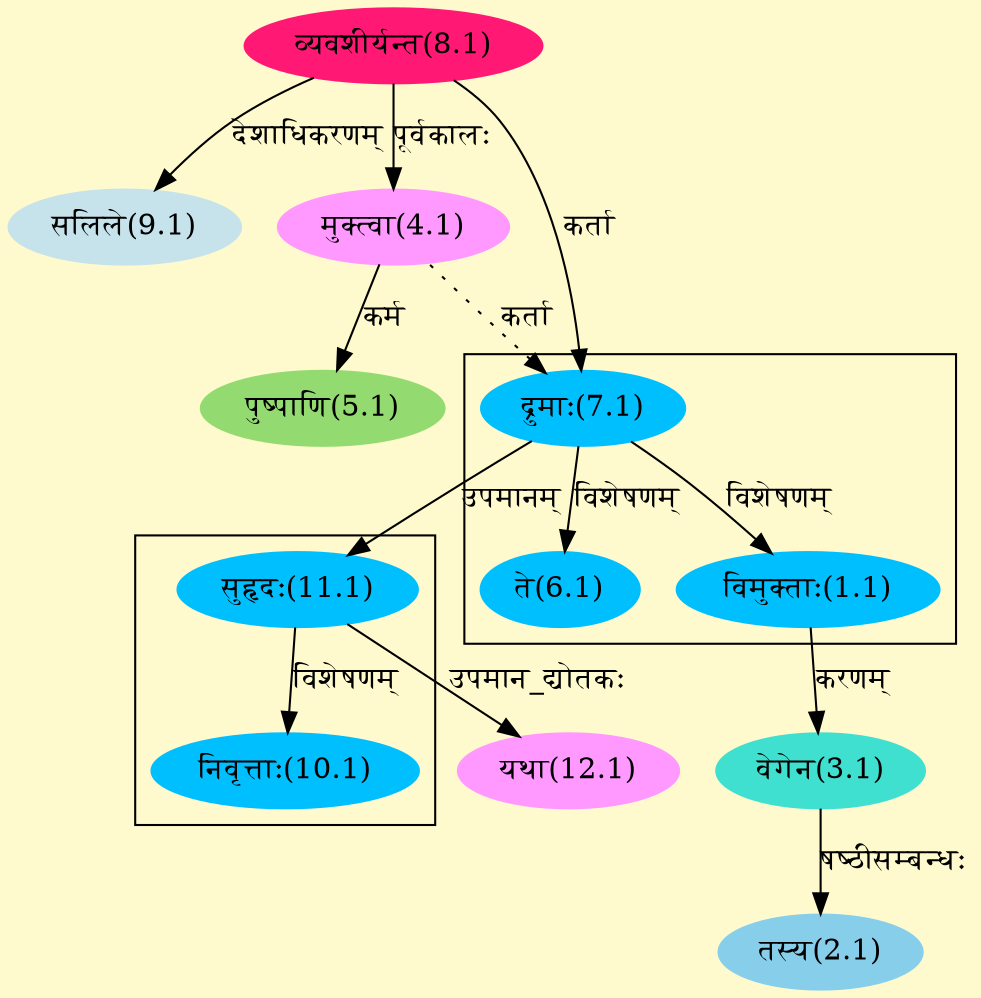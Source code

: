 digraph G{
rankdir=BT;
 compound=true;
 bgcolor="lemonchiffon1";

subgraph cluster_1{
Node1_1 [style=filled, color="#00BFFF" label = "विमुक्ताः(1.1)"]
Node7_1 [style=filled, color="#00BFFF" label = "द्रुमाः(7.1)"]
Node6_1 [style=filled, color="#00BFFF" label = "ते(6.1)"]

}

subgraph cluster_2{
Node10_1 [style=filled, color="#00BFFF" label = "निवृत्ताः(10.1)"]
Node11_1 [style=filled, color="#00BFFF" label = "सुहृदः(11.1)"]

}
Node2_1 [style=filled, color="#87CEEB" label = "तस्य(2.1)"]
Node3_1 [style=filled, color="#40E0D0" label = "वेगेन(3.1)"]
Node1_1 [style=filled, color="#00BFFF" label = "विमुक्ताः(1.1)"]
Node4_1 [style=filled, color="#FF99FF" label = "मुक्त्वा(4.1)"]
Node8_1 [style=filled, color="#FF1975" label = "व्यवशीर्यन्त(8.1)"]
Node5_1 [style=filled, color="#93DB70" label = "पुष्पाणि(5.1)"]
Node7_1 [style=filled, color="#00BFFF" label = "द्रुमाः(7.1)"]
Node [style=filled, color="" label = "()"]
Node9_1 [style=filled, color="#C6E2EB" label = "सलिले(9.1)"]
Node11_1 [style=filled, color="#00BFFF" label = "सुहृदः(11.1)"]
Node12_1 [style=filled, color="#FF99FF" label = "यथा(12.1)"]
/* Start of Relations section */

Node1_1 -> Node7_1 [  label="विशेषणम्"  dir="back" ]
Node2_1 -> Node3_1 [  label="षष्ठीसम्बन्धः"  dir="back" ]
Node3_1 -> Node1_1 [  label="करणम्"  dir="back" ]
Node4_1 -> Node8_1 [  label="पूर्वकालः"  dir="back" ]
Node5_1 -> Node4_1 [  label="कर्म"  dir="back" ]
Node6_1 -> Node7_1 [  label="विशेषणम्"  dir="back" ]
Node7_1 -> Node8_1 [  label="कर्ता"  dir="back" ]
Node7_1 -> Node4_1 [ style=dotted label="कर्ता"  dir="back" ]
Node9_1 -> Node8_1 [  label="देशाधिकरणम्"  dir="back" ]
Node10_1 -> Node11_1 [  label="विशेषणम्"  dir="back" ]
Node11_1 -> Node7_1 [  label="उपमानम्"  dir="back" ]
Node12_1 -> Node11_1 [  label="उपमान_द्योतकः"  dir="back" ]
}
